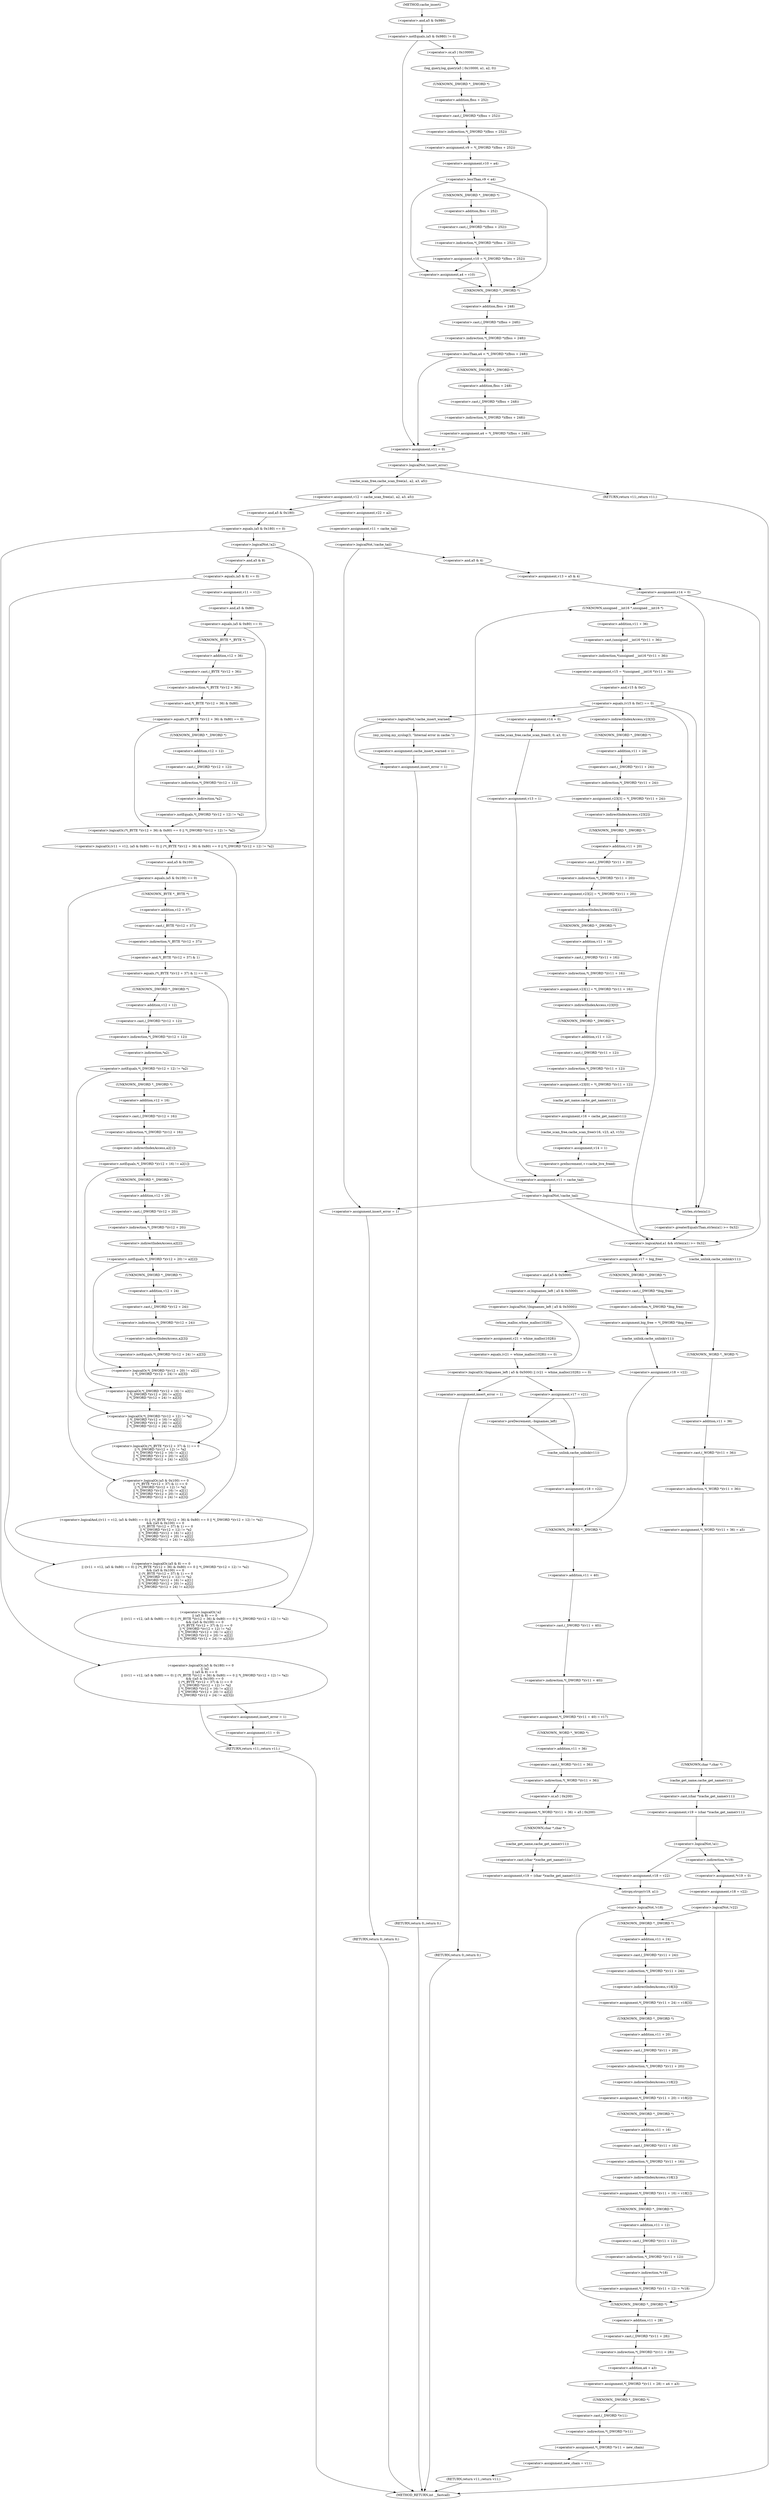 digraph cache_insert {  
"1000137" [label = "(<operator>.notEquals,(a5 & 0x980) != 0)" ]
"1000138" [label = "(<operator>.and,a5 & 0x980)" ]
"1000143" [label = "(log_query,log_query(a5 | 0x10000, a1, a2, 0))" ]
"1000144" [label = "(<operator>.or,a5 | 0x10000)" ]
"1000150" [label = "(<operator>.assignment,v9 = *(_DWORD *)(fbss + 252))" ]
"1000152" [label = "(<operator>.indirection,*(_DWORD *)(fbss + 252))" ]
"1000153" [label = "(<operator>.cast,(_DWORD *)(fbss + 252))" ]
"1000154" [label = "(UNKNOWN,_DWORD *,_DWORD *)" ]
"1000155" [label = "(<operator>.addition,fbss + 252)" ]
"1000158" [label = "(<operator>.assignment,v10 = a4)" ]
"1000162" [label = "(<operator>.lessThan,v9 < a4)" ]
"1000165" [label = "(<operator>.assignment,v10 = *(_DWORD *)(fbss + 252))" ]
"1000167" [label = "(<operator>.indirection,*(_DWORD *)(fbss + 252))" ]
"1000168" [label = "(<operator>.cast,(_DWORD *)(fbss + 252))" ]
"1000169" [label = "(UNKNOWN,_DWORD *,_DWORD *)" ]
"1000170" [label = "(<operator>.addition,fbss + 252)" ]
"1000175" [label = "(<operator>.assignment,a4 = v10)" ]
"1000179" [label = "(<operator>.lessThan,a4 < *(_DWORD *)(fbss + 248))" ]
"1000181" [label = "(<operator>.indirection,*(_DWORD *)(fbss + 248))" ]
"1000182" [label = "(<operator>.cast,(_DWORD *)(fbss + 248))" ]
"1000183" [label = "(UNKNOWN,_DWORD *,_DWORD *)" ]
"1000184" [label = "(<operator>.addition,fbss + 248)" ]
"1000187" [label = "(<operator>.assignment,a4 = *(_DWORD *)(fbss + 248))" ]
"1000189" [label = "(<operator>.indirection,*(_DWORD *)(fbss + 248))" ]
"1000190" [label = "(<operator>.cast,(_DWORD *)(fbss + 248))" ]
"1000191" [label = "(UNKNOWN,_DWORD *,_DWORD *)" ]
"1000192" [label = "(<operator>.addition,fbss + 248)" ]
"1000195" [label = "(<operator>.assignment,v11 = 0)" ]
"1000199" [label = "(<operator>.logicalNot,!insert_error)" ]
"1000202" [label = "(<operator>.assignment,v12 = cache_scan_free(a1, a2, a3, a5))" ]
"1000204" [label = "(cache_scan_free,cache_scan_free(a1, a2, a3, a5))" ]
"1000213" [label = "(<operator>.logicalOr,(a5 & 0x180) == 0\n        || !a2\n        || (a5 & 8) == 0\n        || ((v11 = v12, (a5 & 0x80) == 0) || (*(_BYTE *)(v12 + 36) & 0x80) == 0 || *(_DWORD *)(v12 + 12) != *a2)\n        && ((a5 & 0x100) == 0\n         || (*(_BYTE *)(v12 + 37) & 1) == 0\n         || *(_DWORD *)(v12 + 12) != *a2\n         || *(_DWORD *)(v12 + 16) != a2[1]\n         || *(_DWORD *)(v12 + 20) != a2[2]\n         || *(_DWORD *)(v12 + 24) != a2[3]))" ]
"1000214" [label = "(<operator>.equals,(a5 & 0x180) == 0)" ]
"1000215" [label = "(<operator>.and,a5 & 0x180)" ]
"1000219" [label = "(<operator>.logicalOr,!a2\n        || (a5 & 8) == 0\n        || ((v11 = v12, (a5 & 0x80) == 0) || (*(_BYTE *)(v12 + 36) & 0x80) == 0 || *(_DWORD *)(v12 + 12) != *a2)\n        && ((a5 & 0x100) == 0\n         || (*(_BYTE *)(v12 + 37) & 1) == 0\n         || *(_DWORD *)(v12 + 12) != *a2\n         || *(_DWORD *)(v12 + 16) != a2[1]\n         || *(_DWORD *)(v12 + 20) != a2[2]\n         || *(_DWORD *)(v12 + 24) != a2[3]))" ]
"1000220" [label = "(<operator>.logicalNot,!a2)" ]
"1000222" [label = "(<operator>.logicalOr,(a5 & 8) == 0\n        || ((v11 = v12, (a5 & 0x80) == 0) || (*(_BYTE *)(v12 + 36) & 0x80) == 0 || *(_DWORD *)(v12 + 12) != *a2)\n        && ((a5 & 0x100) == 0\n         || (*(_BYTE *)(v12 + 37) & 1) == 0\n         || *(_DWORD *)(v12 + 12) != *a2\n         || *(_DWORD *)(v12 + 16) != a2[1]\n         || *(_DWORD *)(v12 + 20) != a2[2]\n         || *(_DWORD *)(v12 + 24) != a2[3]))" ]
"1000223" [label = "(<operator>.equals,(a5 & 8) == 0)" ]
"1000224" [label = "(<operator>.and,a5 & 8)" ]
"1000228" [label = "(<operator>.logicalAnd,((v11 = v12, (a5 & 0x80) == 0) || (*(_BYTE *)(v12 + 36) & 0x80) == 0 || *(_DWORD *)(v12 + 12) != *a2)\n        && ((a5 & 0x100) == 0\n         || (*(_BYTE *)(v12 + 37) & 1) == 0\n         || *(_DWORD *)(v12 + 12) != *a2\n         || *(_DWORD *)(v12 + 16) != a2[1]\n         || *(_DWORD *)(v12 + 20) != a2[2]\n         || *(_DWORD *)(v12 + 24) != a2[3]))" ]
"1000229" [label = "(<operator>.logicalOr,(v11 = v12, (a5 & 0x80) == 0) || (*(_BYTE *)(v12 + 36) & 0x80) == 0 || *(_DWORD *)(v12 + 12) != *a2)" ]
"1000231" [label = "(<operator>.assignment,v11 = v12)" ]
"1000234" [label = "(<operator>.equals,(a5 & 0x80) == 0)" ]
"1000235" [label = "(<operator>.and,a5 & 0x80)" ]
"1000239" [label = "(<operator>.logicalOr,(*(_BYTE *)(v12 + 36) & 0x80) == 0 || *(_DWORD *)(v12 + 12) != *a2)" ]
"1000240" [label = "(<operator>.equals,(*(_BYTE *)(v12 + 36) & 0x80) == 0)" ]
"1000241" [label = "(<operator>.and,*(_BYTE *)(v12 + 36) & 0x80)" ]
"1000242" [label = "(<operator>.indirection,*(_BYTE *)(v12 + 36))" ]
"1000243" [label = "(<operator>.cast,(_BYTE *)(v12 + 36))" ]
"1000244" [label = "(UNKNOWN,_BYTE *,_BYTE *)" ]
"1000245" [label = "(<operator>.addition,v12 + 36)" ]
"1000250" [label = "(<operator>.notEquals,*(_DWORD *)(v12 + 12) != *a2)" ]
"1000251" [label = "(<operator>.indirection,*(_DWORD *)(v12 + 12))" ]
"1000252" [label = "(<operator>.cast,(_DWORD *)(v12 + 12))" ]
"1000253" [label = "(UNKNOWN,_DWORD *,_DWORD *)" ]
"1000254" [label = "(<operator>.addition,v12 + 12)" ]
"1000257" [label = "(<operator>.indirection,*a2)" ]
"1000259" [label = "(<operator>.logicalOr,(a5 & 0x100) == 0\n         || (*(_BYTE *)(v12 + 37) & 1) == 0\n         || *(_DWORD *)(v12 + 12) != *a2\n         || *(_DWORD *)(v12 + 16) != a2[1]\n         || *(_DWORD *)(v12 + 20) != a2[2]\n         || *(_DWORD *)(v12 + 24) != a2[3])" ]
"1000260" [label = "(<operator>.equals,(a5 & 0x100) == 0)" ]
"1000261" [label = "(<operator>.and,a5 & 0x100)" ]
"1000265" [label = "(<operator>.logicalOr,(*(_BYTE *)(v12 + 37) & 1) == 0\n         || *(_DWORD *)(v12 + 12) != *a2\n         || *(_DWORD *)(v12 + 16) != a2[1]\n         || *(_DWORD *)(v12 + 20) != a2[2]\n         || *(_DWORD *)(v12 + 24) != a2[3])" ]
"1000266" [label = "(<operator>.equals,(*(_BYTE *)(v12 + 37) & 1) == 0)" ]
"1000267" [label = "(<operator>.and,*(_BYTE *)(v12 + 37) & 1)" ]
"1000268" [label = "(<operator>.indirection,*(_BYTE *)(v12 + 37))" ]
"1000269" [label = "(<operator>.cast,(_BYTE *)(v12 + 37))" ]
"1000270" [label = "(UNKNOWN,_BYTE *,_BYTE *)" ]
"1000271" [label = "(<operator>.addition,v12 + 37)" ]
"1000276" [label = "(<operator>.logicalOr,*(_DWORD *)(v12 + 12) != *a2\n         || *(_DWORD *)(v12 + 16) != a2[1]\n         || *(_DWORD *)(v12 + 20) != a2[2]\n         || *(_DWORD *)(v12 + 24) != a2[3])" ]
"1000277" [label = "(<operator>.notEquals,*(_DWORD *)(v12 + 12) != *a2)" ]
"1000278" [label = "(<operator>.indirection,*(_DWORD *)(v12 + 12))" ]
"1000279" [label = "(<operator>.cast,(_DWORD *)(v12 + 12))" ]
"1000280" [label = "(UNKNOWN,_DWORD *,_DWORD *)" ]
"1000281" [label = "(<operator>.addition,v12 + 12)" ]
"1000284" [label = "(<operator>.indirection,*a2)" ]
"1000286" [label = "(<operator>.logicalOr,*(_DWORD *)(v12 + 16) != a2[1]\n         || *(_DWORD *)(v12 + 20) != a2[2]\n         || *(_DWORD *)(v12 + 24) != a2[3])" ]
"1000287" [label = "(<operator>.notEquals,*(_DWORD *)(v12 + 16) != a2[1])" ]
"1000288" [label = "(<operator>.indirection,*(_DWORD *)(v12 + 16))" ]
"1000289" [label = "(<operator>.cast,(_DWORD *)(v12 + 16))" ]
"1000290" [label = "(UNKNOWN,_DWORD *,_DWORD *)" ]
"1000291" [label = "(<operator>.addition,v12 + 16)" ]
"1000294" [label = "(<operator>.indirectIndexAccess,a2[1])" ]
"1000297" [label = "(<operator>.logicalOr,*(_DWORD *)(v12 + 20) != a2[2]\n         || *(_DWORD *)(v12 + 24) != a2[3])" ]
"1000298" [label = "(<operator>.notEquals,*(_DWORD *)(v12 + 20) != a2[2])" ]
"1000299" [label = "(<operator>.indirection,*(_DWORD *)(v12 + 20))" ]
"1000300" [label = "(<operator>.cast,(_DWORD *)(v12 + 20))" ]
"1000301" [label = "(UNKNOWN,_DWORD *,_DWORD *)" ]
"1000302" [label = "(<operator>.addition,v12 + 20)" ]
"1000305" [label = "(<operator>.indirectIndexAccess,a2[2])" ]
"1000308" [label = "(<operator>.notEquals,*(_DWORD *)(v12 + 24) != a2[3])" ]
"1000309" [label = "(<operator>.indirection,*(_DWORD *)(v12 + 24))" ]
"1000310" [label = "(<operator>.cast,(_DWORD *)(v12 + 24))" ]
"1000311" [label = "(UNKNOWN,_DWORD *,_DWORD *)" ]
"1000312" [label = "(<operator>.addition,v12 + 24)" ]
"1000315" [label = "(<operator>.indirectIndexAccess,a2[3])" ]
"1000319" [label = "(<operator>.assignment,insert_error = 1)" ]
"1000322" [label = "(<operator>.assignment,v11 = 0)" ]
"1000325" [label = "(RETURN,return v11;,return v11;)" ]
"1000327" [label = "(<operator>.assignment,v22 = a2)" ]
"1000330" [label = "(<operator>.assignment,v11 = cache_tail)" ]
"1000334" [label = "(<operator>.logicalNot,!cache_tail)" ]
"1000338" [label = "(<operator>.assignment,insert_error = 1)" ]
"1000341" [label = "(RETURN,return 0;,return 0;)" ]
"1000343" [label = "(<operator>.assignment,v13 = a5 & 4)" ]
"1000345" [label = "(<operator>.and,a5 & 4)" ]
"1000348" [label = "(<operator>.assignment,v14 = 0)" ]
"1000354" [label = "(<operator>.assignment,v15 = *(unsigned __int16 *)(v11 + 36))" ]
"1000356" [label = "(<operator>.indirection,*(unsigned __int16 *)(v11 + 36))" ]
"1000357" [label = "(<operator>.cast,(unsigned __int16 *)(v11 + 36))" ]
"1000358" [label = "(UNKNOWN,unsigned __int16 *,unsigned __int16 *)" ]
"1000359" [label = "(<operator>.addition,v11 + 36)" ]
"1000363" [label = "(<operator>.equals,(v15 & 0xC) == 0)" ]
"1000364" [label = "(<operator>.and,v15 & 0xC)" ]
"1000373" [label = "(<operator>.logicalNot,!cache_insert_warned)" ]
"1000376" [label = "(my_syslog,my_syslog(3, \"Internal error in cache.\"))" ]
"1000379" [label = "(<operator>.assignment,cache_insert_warned = 1)" ]
"1000382" [label = "(<operator>.assignment,insert_error = 1)" ]
"1000385" [label = "(RETURN,return 0;,return 0;)" ]
"1000390" [label = "(<operator>.assignment,v23[3] = *(_DWORD *)(v11 + 24))" ]
"1000391" [label = "(<operator>.indirectIndexAccess,v23[3])" ]
"1000394" [label = "(<operator>.indirection,*(_DWORD *)(v11 + 24))" ]
"1000395" [label = "(<operator>.cast,(_DWORD *)(v11 + 24))" ]
"1000396" [label = "(UNKNOWN,_DWORD *,_DWORD *)" ]
"1000397" [label = "(<operator>.addition,v11 + 24)" ]
"1000400" [label = "(<operator>.assignment,v23[2] = *(_DWORD *)(v11 + 20))" ]
"1000401" [label = "(<operator>.indirectIndexAccess,v23[2])" ]
"1000404" [label = "(<operator>.indirection,*(_DWORD *)(v11 + 20))" ]
"1000405" [label = "(<operator>.cast,(_DWORD *)(v11 + 20))" ]
"1000406" [label = "(UNKNOWN,_DWORD *,_DWORD *)" ]
"1000407" [label = "(<operator>.addition,v11 + 20)" ]
"1000410" [label = "(<operator>.assignment,v23[1] = *(_DWORD *)(v11 + 16))" ]
"1000411" [label = "(<operator>.indirectIndexAccess,v23[1])" ]
"1000414" [label = "(<operator>.indirection,*(_DWORD *)(v11 + 16))" ]
"1000415" [label = "(<operator>.cast,(_DWORD *)(v11 + 16))" ]
"1000416" [label = "(UNKNOWN,_DWORD *,_DWORD *)" ]
"1000417" [label = "(<operator>.addition,v11 + 16)" ]
"1000420" [label = "(<operator>.assignment,v23[0] = *(_DWORD *)(v11 + 12))" ]
"1000421" [label = "(<operator>.indirectIndexAccess,v23[0])" ]
"1000424" [label = "(<operator>.indirection,*(_DWORD *)(v11 + 12))" ]
"1000425" [label = "(<operator>.cast,(_DWORD *)(v11 + 12))" ]
"1000426" [label = "(UNKNOWN,_DWORD *,_DWORD *)" ]
"1000427" [label = "(<operator>.addition,v11 + 12)" ]
"1000430" [label = "(<operator>.assignment,v16 = cache_get_name(v11))" ]
"1000432" [label = "(cache_get_name,cache_get_name(v11))" ]
"1000434" [label = "(cache_scan_free,cache_scan_free(v16, v23, a3, v15))" ]
"1000439" [label = "(<operator>.assignment,v14 = 1)" ]
"1000442" [label = "(<operator>.preIncrement,++cache_live_freed)" ]
"1000446" [label = "(<operator>.assignment,v14 = 0)" ]
"1000449" [label = "(cache_scan_free,cache_scan_free(0, 0, a3, 0))" ]
"1000454" [label = "(<operator>.assignment,v13 = 1)" ]
"1000457" [label = "(<operator>.assignment,v11 = cache_tail)" ]
"1000461" [label = "(<operator>.logicalNot,!cache_tail)" ]
"1000465" [label = "(<operator>.logicalAnd,a1 && strlen(a1) >= 0x32)" ]
"1000467" [label = "(<operator>.greaterEqualsThan,strlen(a1) >= 0x32)" ]
"1000468" [label = "(strlen,strlen(a1))" ]
"1000472" [label = "(<operator>.assignment,v17 = big_free)" ]
"1000478" [label = "(<operator>.assignment,big_free = *(_DWORD *)big_free)" ]
"1000480" [label = "(<operator>.indirection,*(_DWORD *)big_free)" ]
"1000481" [label = "(<operator>.cast,(_DWORD *)big_free)" ]
"1000482" [label = "(UNKNOWN,_DWORD *,_DWORD *)" ]
"1000484" [label = "(cache_unlink,cache_unlink(v11))" ]
"1000486" [label = "(<operator>.assignment,v18 = v22)" ]
"1000492" [label = "(<operator>.logicalOr,!(bignames_left | a5 & 0x5000) || (v21 = whine_malloc(1028)) == 0)" ]
"1000493" [label = "(<operator>.logicalNot,!(bignames_left | a5 & 0x5000))" ]
"1000494" [label = "(<operator>.or,bignames_left | a5 & 0x5000)" ]
"1000496" [label = "(<operator>.and,a5 & 0x5000)" ]
"1000499" [label = "(<operator>.equals,(v21 = whine_malloc(1028)) == 0)" ]
"1000500" [label = "(<operator>.assignment,v21 = whine_malloc(1028))" ]
"1000502" [label = "(whine_malloc,whine_malloc(1028))" ]
"1000506" [label = "(<operator>.assignment,insert_error = 1)" ]
"1000509" [label = "(RETURN,return 0;,return 0;)" ]
"1000511" [label = "(<operator>.assignment,v17 = v21)" ]
"1000516" [label = "(<operator>.preDecrement,--bignames_left)" ]
"1000518" [label = "(cache_unlink,cache_unlink(v11))" ]
"1000520" [label = "(<operator>.assignment,v18 = v22)" ]
"1000523" [label = "(<operator>.assignment,*(_DWORD *)(v11 + 40) = v17)" ]
"1000524" [label = "(<operator>.indirection,*(_DWORD *)(v11 + 40))" ]
"1000525" [label = "(<operator>.cast,(_DWORD *)(v11 + 40))" ]
"1000526" [label = "(UNKNOWN,_DWORD *,_DWORD *)" ]
"1000527" [label = "(<operator>.addition,v11 + 40)" ]
"1000531" [label = "(<operator>.assignment,*(_WORD *)(v11 + 36) = a5 | 0x200)" ]
"1000532" [label = "(<operator>.indirection,*(_WORD *)(v11 + 36))" ]
"1000533" [label = "(<operator>.cast,(_WORD *)(v11 + 36))" ]
"1000534" [label = "(UNKNOWN,_WORD *,_WORD *)" ]
"1000535" [label = "(<operator>.addition,v11 + 36)" ]
"1000538" [label = "(<operator>.or,a5 | 0x200)" ]
"1000541" [label = "(<operator>.assignment,v19 = (char *)cache_get_name(v11))" ]
"1000543" [label = "(<operator>.cast,(char *)cache_get_name(v11))" ]
"1000544" [label = "(UNKNOWN,char *,char *)" ]
"1000545" [label = "(cache_get_name,cache_get_name(v11))" ]
"1000549" [label = "(cache_unlink,cache_unlink(v11))" ]
"1000551" [label = "(<operator>.assignment,*(_WORD *)(v11 + 36) = a5)" ]
"1000552" [label = "(<operator>.indirection,*(_WORD *)(v11 + 36))" ]
"1000553" [label = "(<operator>.cast,(_WORD *)(v11 + 36))" ]
"1000554" [label = "(UNKNOWN,_WORD *,_WORD *)" ]
"1000555" [label = "(<operator>.addition,v11 + 36)" ]
"1000559" [label = "(<operator>.assignment,v19 = (char *)cache_get_name(v11))" ]
"1000561" [label = "(<operator>.cast,(char *)cache_get_name(v11))" ]
"1000562" [label = "(UNKNOWN,char *,char *)" ]
"1000563" [label = "(cache_get_name,cache_get_name(v11))" ]
"1000566" [label = "(<operator>.logicalNot,!a1)" ]
"1000569" [label = "(<operator>.assignment,*v19 = 0)" ]
"1000570" [label = "(<operator>.indirection,*v19)" ]
"1000573" [label = "(<operator>.assignment,v18 = v22)" ]
"1000577" [label = "(<operator>.logicalNot,!v22)" ]
"1000581" [label = "(<operator>.assignment,v18 = v22)" ]
"1000584" [label = "(strcpy,strcpy(v19, a1))" ]
"1000588" [label = "(<operator>.logicalNot,!v18)" ]
"1000592" [label = "(<operator>.assignment,*(_DWORD *)(v11 + 28) = a4 + a3)" ]
"1000593" [label = "(<operator>.indirection,*(_DWORD *)(v11 + 28))" ]
"1000594" [label = "(<operator>.cast,(_DWORD *)(v11 + 28))" ]
"1000595" [label = "(UNKNOWN,_DWORD *,_DWORD *)" ]
"1000596" [label = "(<operator>.addition,v11 + 28)" ]
"1000599" [label = "(<operator>.addition,a4 + a3)" ]
"1000602" [label = "(<operator>.assignment,*(_DWORD *)v11 = new_chain)" ]
"1000603" [label = "(<operator>.indirection,*(_DWORD *)v11)" ]
"1000604" [label = "(<operator>.cast,(_DWORD *)v11)" ]
"1000605" [label = "(UNKNOWN,_DWORD *,_DWORD *)" ]
"1000608" [label = "(<operator>.assignment,new_chain = v11)" ]
"1000611" [label = "(RETURN,return v11;,return v11;)" ]
"1000614" [label = "(<operator>.assignment,*(_DWORD *)(v11 + 24) = v18[3])" ]
"1000615" [label = "(<operator>.indirection,*(_DWORD *)(v11 + 24))" ]
"1000616" [label = "(<operator>.cast,(_DWORD *)(v11 + 24))" ]
"1000617" [label = "(UNKNOWN,_DWORD *,_DWORD *)" ]
"1000618" [label = "(<operator>.addition,v11 + 24)" ]
"1000621" [label = "(<operator>.indirectIndexAccess,v18[3])" ]
"1000624" [label = "(<operator>.assignment,*(_DWORD *)(v11 + 20) = v18[2])" ]
"1000625" [label = "(<operator>.indirection,*(_DWORD *)(v11 + 20))" ]
"1000626" [label = "(<operator>.cast,(_DWORD *)(v11 + 20))" ]
"1000627" [label = "(UNKNOWN,_DWORD *,_DWORD *)" ]
"1000628" [label = "(<operator>.addition,v11 + 20)" ]
"1000631" [label = "(<operator>.indirectIndexAccess,v18[2])" ]
"1000634" [label = "(<operator>.assignment,*(_DWORD *)(v11 + 16) = v18[1])" ]
"1000635" [label = "(<operator>.indirection,*(_DWORD *)(v11 + 16))" ]
"1000636" [label = "(<operator>.cast,(_DWORD *)(v11 + 16))" ]
"1000637" [label = "(UNKNOWN,_DWORD *,_DWORD *)" ]
"1000638" [label = "(<operator>.addition,v11 + 16)" ]
"1000641" [label = "(<operator>.indirectIndexAccess,v18[1])" ]
"1000644" [label = "(<operator>.assignment,*(_DWORD *)(v11 + 12) = *v18)" ]
"1000645" [label = "(<operator>.indirection,*(_DWORD *)(v11 + 12))" ]
"1000646" [label = "(<operator>.cast,(_DWORD *)(v11 + 12))" ]
"1000647" [label = "(UNKNOWN,_DWORD *,_DWORD *)" ]
"1000648" [label = "(<operator>.addition,v11 + 12)" ]
"1000651" [label = "(<operator>.indirection,*v18)" ]
"1000654" [label = "(RETURN,return v11;,return v11;)" ]
"1000115" [label = "(METHOD,cache_insert)" ]
"1000656" [label = "(METHOD_RETURN,int __fastcall)" ]
  "1000137" -> "1000144" 
  "1000137" -> "1000195" 
  "1000138" -> "1000137" 
  "1000143" -> "1000154" 
  "1000144" -> "1000143" 
  "1000150" -> "1000158" 
  "1000152" -> "1000150" 
  "1000153" -> "1000152" 
  "1000154" -> "1000155" 
  "1000155" -> "1000153" 
  "1000158" -> "1000162" 
  "1000162" -> "1000169" 
  "1000162" -> "1000175" 
  "1000162" -> "1000183" 
  "1000165" -> "1000175" 
  "1000165" -> "1000183" 
  "1000167" -> "1000165" 
  "1000168" -> "1000167" 
  "1000169" -> "1000170" 
  "1000170" -> "1000168" 
  "1000175" -> "1000183" 
  "1000179" -> "1000191" 
  "1000179" -> "1000195" 
  "1000181" -> "1000179" 
  "1000182" -> "1000181" 
  "1000183" -> "1000184" 
  "1000184" -> "1000182" 
  "1000187" -> "1000195" 
  "1000189" -> "1000187" 
  "1000190" -> "1000189" 
  "1000191" -> "1000192" 
  "1000192" -> "1000190" 
  "1000195" -> "1000199" 
  "1000199" -> "1000204" 
  "1000199" -> "1000654" 
  "1000202" -> "1000215" 
  "1000202" -> "1000327" 
  "1000204" -> "1000202" 
  "1000213" -> "1000319" 
  "1000213" -> "1000325" 
  "1000214" -> "1000213" 
  "1000214" -> "1000220" 
  "1000215" -> "1000214" 
  "1000219" -> "1000213" 
  "1000220" -> "1000219" 
  "1000220" -> "1000224" 
  "1000222" -> "1000219" 
  "1000223" -> "1000222" 
  "1000223" -> "1000231" 
  "1000224" -> "1000223" 
  "1000228" -> "1000222" 
  "1000229" -> "1000228" 
  "1000229" -> "1000261" 
  "1000231" -> "1000235" 
  "1000234" -> "1000244" 
  "1000234" -> "1000229" 
  "1000235" -> "1000234" 
  "1000239" -> "1000229" 
  "1000240" -> "1000253" 
  "1000240" -> "1000239" 
  "1000241" -> "1000240" 
  "1000242" -> "1000241" 
  "1000243" -> "1000242" 
  "1000244" -> "1000245" 
  "1000245" -> "1000243" 
  "1000250" -> "1000239" 
  "1000251" -> "1000257" 
  "1000252" -> "1000251" 
  "1000253" -> "1000254" 
  "1000254" -> "1000252" 
  "1000257" -> "1000250" 
  "1000259" -> "1000228" 
  "1000260" -> "1000270" 
  "1000260" -> "1000259" 
  "1000261" -> "1000260" 
  "1000265" -> "1000259" 
  "1000266" -> "1000280" 
  "1000266" -> "1000265" 
  "1000267" -> "1000266" 
  "1000268" -> "1000267" 
  "1000269" -> "1000268" 
  "1000270" -> "1000271" 
  "1000271" -> "1000269" 
  "1000276" -> "1000265" 
  "1000277" -> "1000290" 
  "1000277" -> "1000276" 
  "1000278" -> "1000284" 
  "1000279" -> "1000278" 
  "1000280" -> "1000281" 
  "1000281" -> "1000279" 
  "1000284" -> "1000277" 
  "1000286" -> "1000276" 
  "1000287" -> "1000301" 
  "1000287" -> "1000286" 
  "1000288" -> "1000294" 
  "1000289" -> "1000288" 
  "1000290" -> "1000291" 
  "1000291" -> "1000289" 
  "1000294" -> "1000287" 
  "1000297" -> "1000286" 
  "1000298" -> "1000311" 
  "1000298" -> "1000297" 
  "1000299" -> "1000305" 
  "1000300" -> "1000299" 
  "1000301" -> "1000302" 
  "1000302" -> "1000300" 
  "1000305" -> "1000298" 
  "1000308" -> "1000297" 
  "1000309" -> "1000315" 
  "1000310" -> "1000309" 
  "1000311" -> "1000312" 
  "1000312" -> "1000310" 
  "1000315" -> "1000308" 
  "1000319" -> "1000322" 
  "1000322" -> "1000325" 
  "1000325" -> "1000656" 
  "1000327" -> "1000330" 
  "1000330" -> "1000334" 
  "1000334" -> "1000338" 
  "1000334" -> "1000345" 
  "1000338" -> "1000341" 
  "1000341" -> "1000656" 
  "1000343" -> "1000348" 
  "1000345" -> "1000343" 
  "1000348" -> "1000358" 
  "1000348" -> "1000465" 
  "1000348" -> "1000468" 
  "1000354" -> "1000364" 
  "1000356" -> "1000354" 
  "1000357" -> "1000356" 
  "1000358" -> "1000359" 
  "1000359" -> "1000357" 
  "1000363" -> "1000465" 
  "1000363" -> "1000468" 
  "1000363" -> "1000373" 
  "1000363" -> "1000391" 
  "1000363" -> "1000446" 
  "1000364" -> "1000363" 
  "1000373" -> "1000376" 
  "1000373" -> "1000382" 
  "1000376" -> "1000379" 
  "1000379" -> "1000382" 
  "1000382" -> "1000385" 
  "1000385" -> "1000656" 
  "1000390" -> "1000401" 
  "1000391" -> "1000396" 
  "1000394" -> "1000390" 
  "1000395" -> "1000394" 
  "1000396" -> "1000397" 
  "1000397" -> "1000395" 
  "1000400" -> "1000411" 
  "1000401" -> "1000406" 
  "1000404" -> "1000400" 
  "1000405" -> "1000404" 
  "1000406" -> "1000407" 
  "1000407" -> "1000405" 
  "1000410" -> "1000421" 
  "1000411" -> "1000416" 
  "1000414" -> "1000410" 
  "1000415" -> "1000414" 
  "1000416" -> "1000417" 
  "1000417" -> "1000415" 
  "1000420" -> "1000432" 
  "1000421" -> "1000426" 
  "1000424" -> "1000420" 
  "1000425" -> "1000424" 
  "1000426" -> "1000427" 
  "1000427" -> "1000425" 
  "1000430" -> "1000434" 
  "1000432" -> "1000430" 
  "1000434" -> "1000439" 
  "1000439" -> "1000442" 
  "1000442" -> "1000457" 
  "1000446" -> "1000449" 
  "1000449" -> "1000454" 
  "1000454" -> "1000457" 
  "1000457" -> "1000461" 
  "1000461" -> "1000358" 
  "1000461" -> "1000465" 
  "1000461" -> "1000468" 
  "1000461" -> "1000338" 
  "1000465" -> "1000472" 
  "1000465" -> "1000549" 
  "1000467" -> "1000465" 
  "1000468" -> "1000467" 
  "1000472" -> "1000482" 
  "1000472" -> "1000496" 
  "1000478" -> "1000484" 
  "1000480" -> "1000478" 
  "1000481" -> "1000480" 
  "1000482" -> "1000481" 
  "1000484" -> "1000486" 
  "1000486" -> "1000526" 
  "1000492" -> "1000506" 
  "1000492" -> "1000511" 
  "1000493" -> "1000492" 
  "1000493" -> "1000502" 
  "1000494" -> "1000493" 
  "1000496" -> "1000494" 
  "1000499" -> "1000492" 
  "1000500" -> "1000499" 
  "1000502" -> "1000500" 
  "1000506" -> "1000509" 
  "1000509" -> "1000656" 
  "1000511" -> "1000516" 
  "1000511" -> "1000518" 
  "1000516" -> "1000518" 
  "1000518" -> "1000520" 
  "1000520" -> "1000526" 
  "1000523" -> "1000534" 
  "1000524" -> "1000523" 
  "1000525" -> "1000524" 
  "1000526" -> "1000527" 
  "1000527" -> "1000525" 
  "1000531" -> "1000544" 
  "1000532" -> "1000538" 
  "1000533" -> "1000532" 
  "1000534" -> "1000535" 
  "1000535" -> "1000533" 
  "1000538" -> "1000531" 
  "1000541" -> "1000584" 
  "1000543" -> "1000541" 
  "1000544" -> "1000545" 
  "1000545" -> "1000543" 
  "1000549" -> "1000554" 
  "1000551" -> "1000562" 
  "1000552" -> "1000551" 
  "1000553" -> "1000552" 
  "1000554" -> "1000555" 
  "1000555" -> "1000553" 
  "1000559" -> "1000566" 
  "1000561" -> "1000559" 
  "1000562" -> "1000563" 
  "1000563" -> "1000561" 
  "1000566" -> "1000570" 
  "1000566" -> "1000581" 
  "1000569" -> "1000573" 
  "1000570" -> "1000569" 
  "1000573" -> "1000577" 
  "1000577" -> "1000595" 
  "1000577" -> "1000617" 
  "1000581" -> "1000584" 
  "1000584" -> "1000588" 
  "1000588" -> "1000595" 
  "1000588" -> "1000617" 
  "1000592" -> "1000605" 
  "1000593" -> "1000599" 
  "1000594" -> "1000593" 
  "1000595" -> "1000596" 
  "1000596" -> "1000594" 
  "1000599" -> "1000592" 
  "1000602" -> "1000608" 
  "1000603" -> "1000602" 
  "1000604" -> "1000603" 
  "1000605" -> "1000604" 
  "1000608" -> "1000611" 
  "1000611" -> "1000656" 
  "1000614" -> "1000627" 
  "1000615" -> "1000621" 
  "1000616" -> "1000615" 
  "1000617" -> "1000618" 
  "1000618" -> "1000616" 
  "1000621" -> "1000614" 
  "1000624" -> "1000637" 
  "1000625" -> "1000631" 
  "1000626" -> "1000625" 
  "1000627" -> "1000628" 
  "1000628" -> "1000626" 
  "1000631" -> "1000624" 
  "1000634" -> "1000647" 
  "1000635" -> "1000641" 
  "1000636" -> "1000635" 
  "1000637" -> "1000638" 
  "1000638" -> "1000636" 
  "1000641" -> "1000634" 
  "1000644" -> "1000595" 
  "1000645" -> "1000651" 
  "1000646" -> "1000645" 
  "1000647" -> "1000648" 
  "1000648" -> "1000646" 
  "1000651" -> "1000644" 
  "1000654" -> "1000656" 
  "1000115" -> "1000138" 
}
